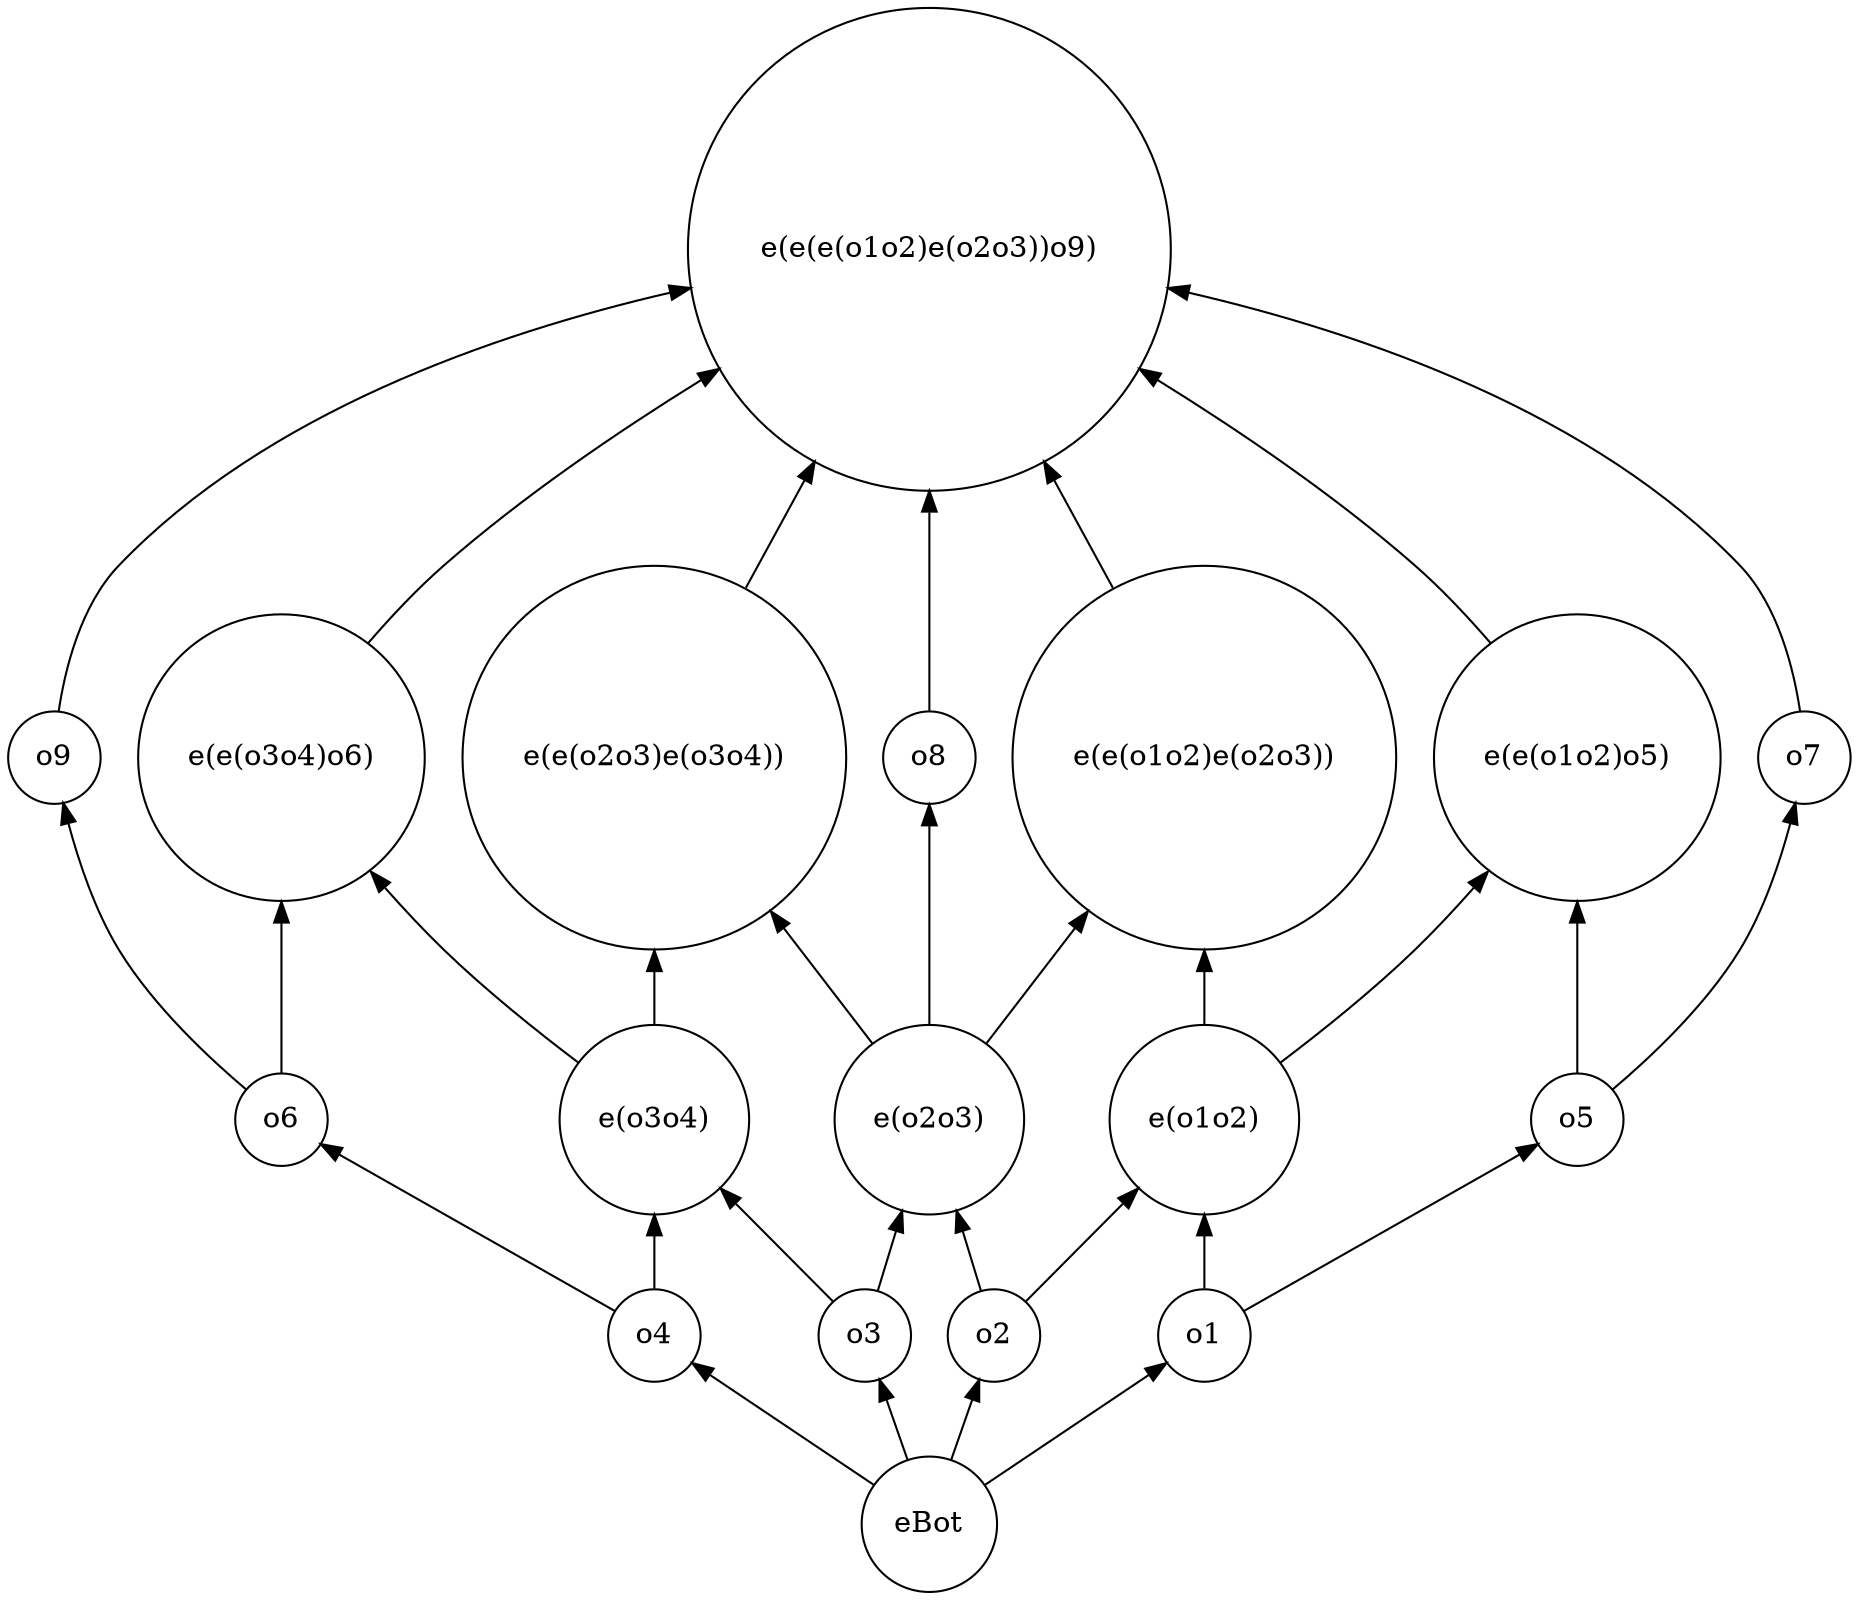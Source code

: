strict digraph cla_v3_df_preMerge {
	rankdir=BT
	o4 [shape=circle]
	"e(e(o1o2)o5)" [shape=circle]
	"e(e(o2o3)e(o3o4))" [shape=circle]
	o3 [shape=circle]
	"e(e(o1o2)e(o2o3))" [shape=circle]
	o6 [shape=circle]
	"e(o1o2)" [shape=circle]
	eBot [shape=circle]
	o7 [shape=circle]
	o5 [shape=circle]
	"e(e(e(o1o2)e(o2o3))o9)" [shape=circle]
	"e(e(o3o4)o6)" [shape=circle]
	o2 [shape=circle]
	o9 [shape=circle]
	o1 [shape=circle]
	o8 [shape=circle]
	"e(o2o3)" [shape=circle]
	"e(o3o4)" [shape=circle]
	eBot -> o4
	o5 -> "e(e(o1o2)o5)"
	"e(o1o2)" -> "e(e(o1o2)o5)"
	"e(o2o3)" -> "e(e(o2o3)e(o3o4))"
	"e(o3o4)" -> "e(e(o2o3)e(o3o4))"
	eBot -> o3
	"e(o1o2)" -> "e(e(o1o2)e(o2o3))"
	"e(o2o3)" -> "e(e(o1o2)e(o2o3))"
	o4 -> o6
	o2 -> "e(o1o2)"
	o1 -> "e(o1o2)"
	o5 -> o7
	o1 -> o5
	o9 -> "e(e(e(o1o2)e(o2o3))o9)"
	"e(e(o3o4)o6)" -> "e(e(e(o1o2)e(o2o3))o9)"
	o8 -> "e(e(e(o1o2)e(o2o3))o9)"
	o7 -> "e(e(e(o1o2)e(o2o3))o9)"
	"e(e(o1o2)o5)" -> "e(e(e(o1o2)e(o2o3))o9)"
	"e(e(o2o3)e(o3o4))" -> "e(e(e(o1o2)e(o2o3))o9)"
	"e(e(o1o2)e(o2o3))" -> "e(e(e(o1o2)e(o2o3))o9)"
	"e(o3o4)" -> "e(e(o3o4)o6)"
	o6 -> "e(e(o3o4)o6)"
	eBot -> o2
	o6 -> o9
	eBot -> o1
	"e(o2o3)" -> o8
	o2 -> "e(o2o3)"
	o3 -> "e(o2o3)"
	o4 -> "e(o3o4)"
	o3 -> "e(o3o4)"
}
